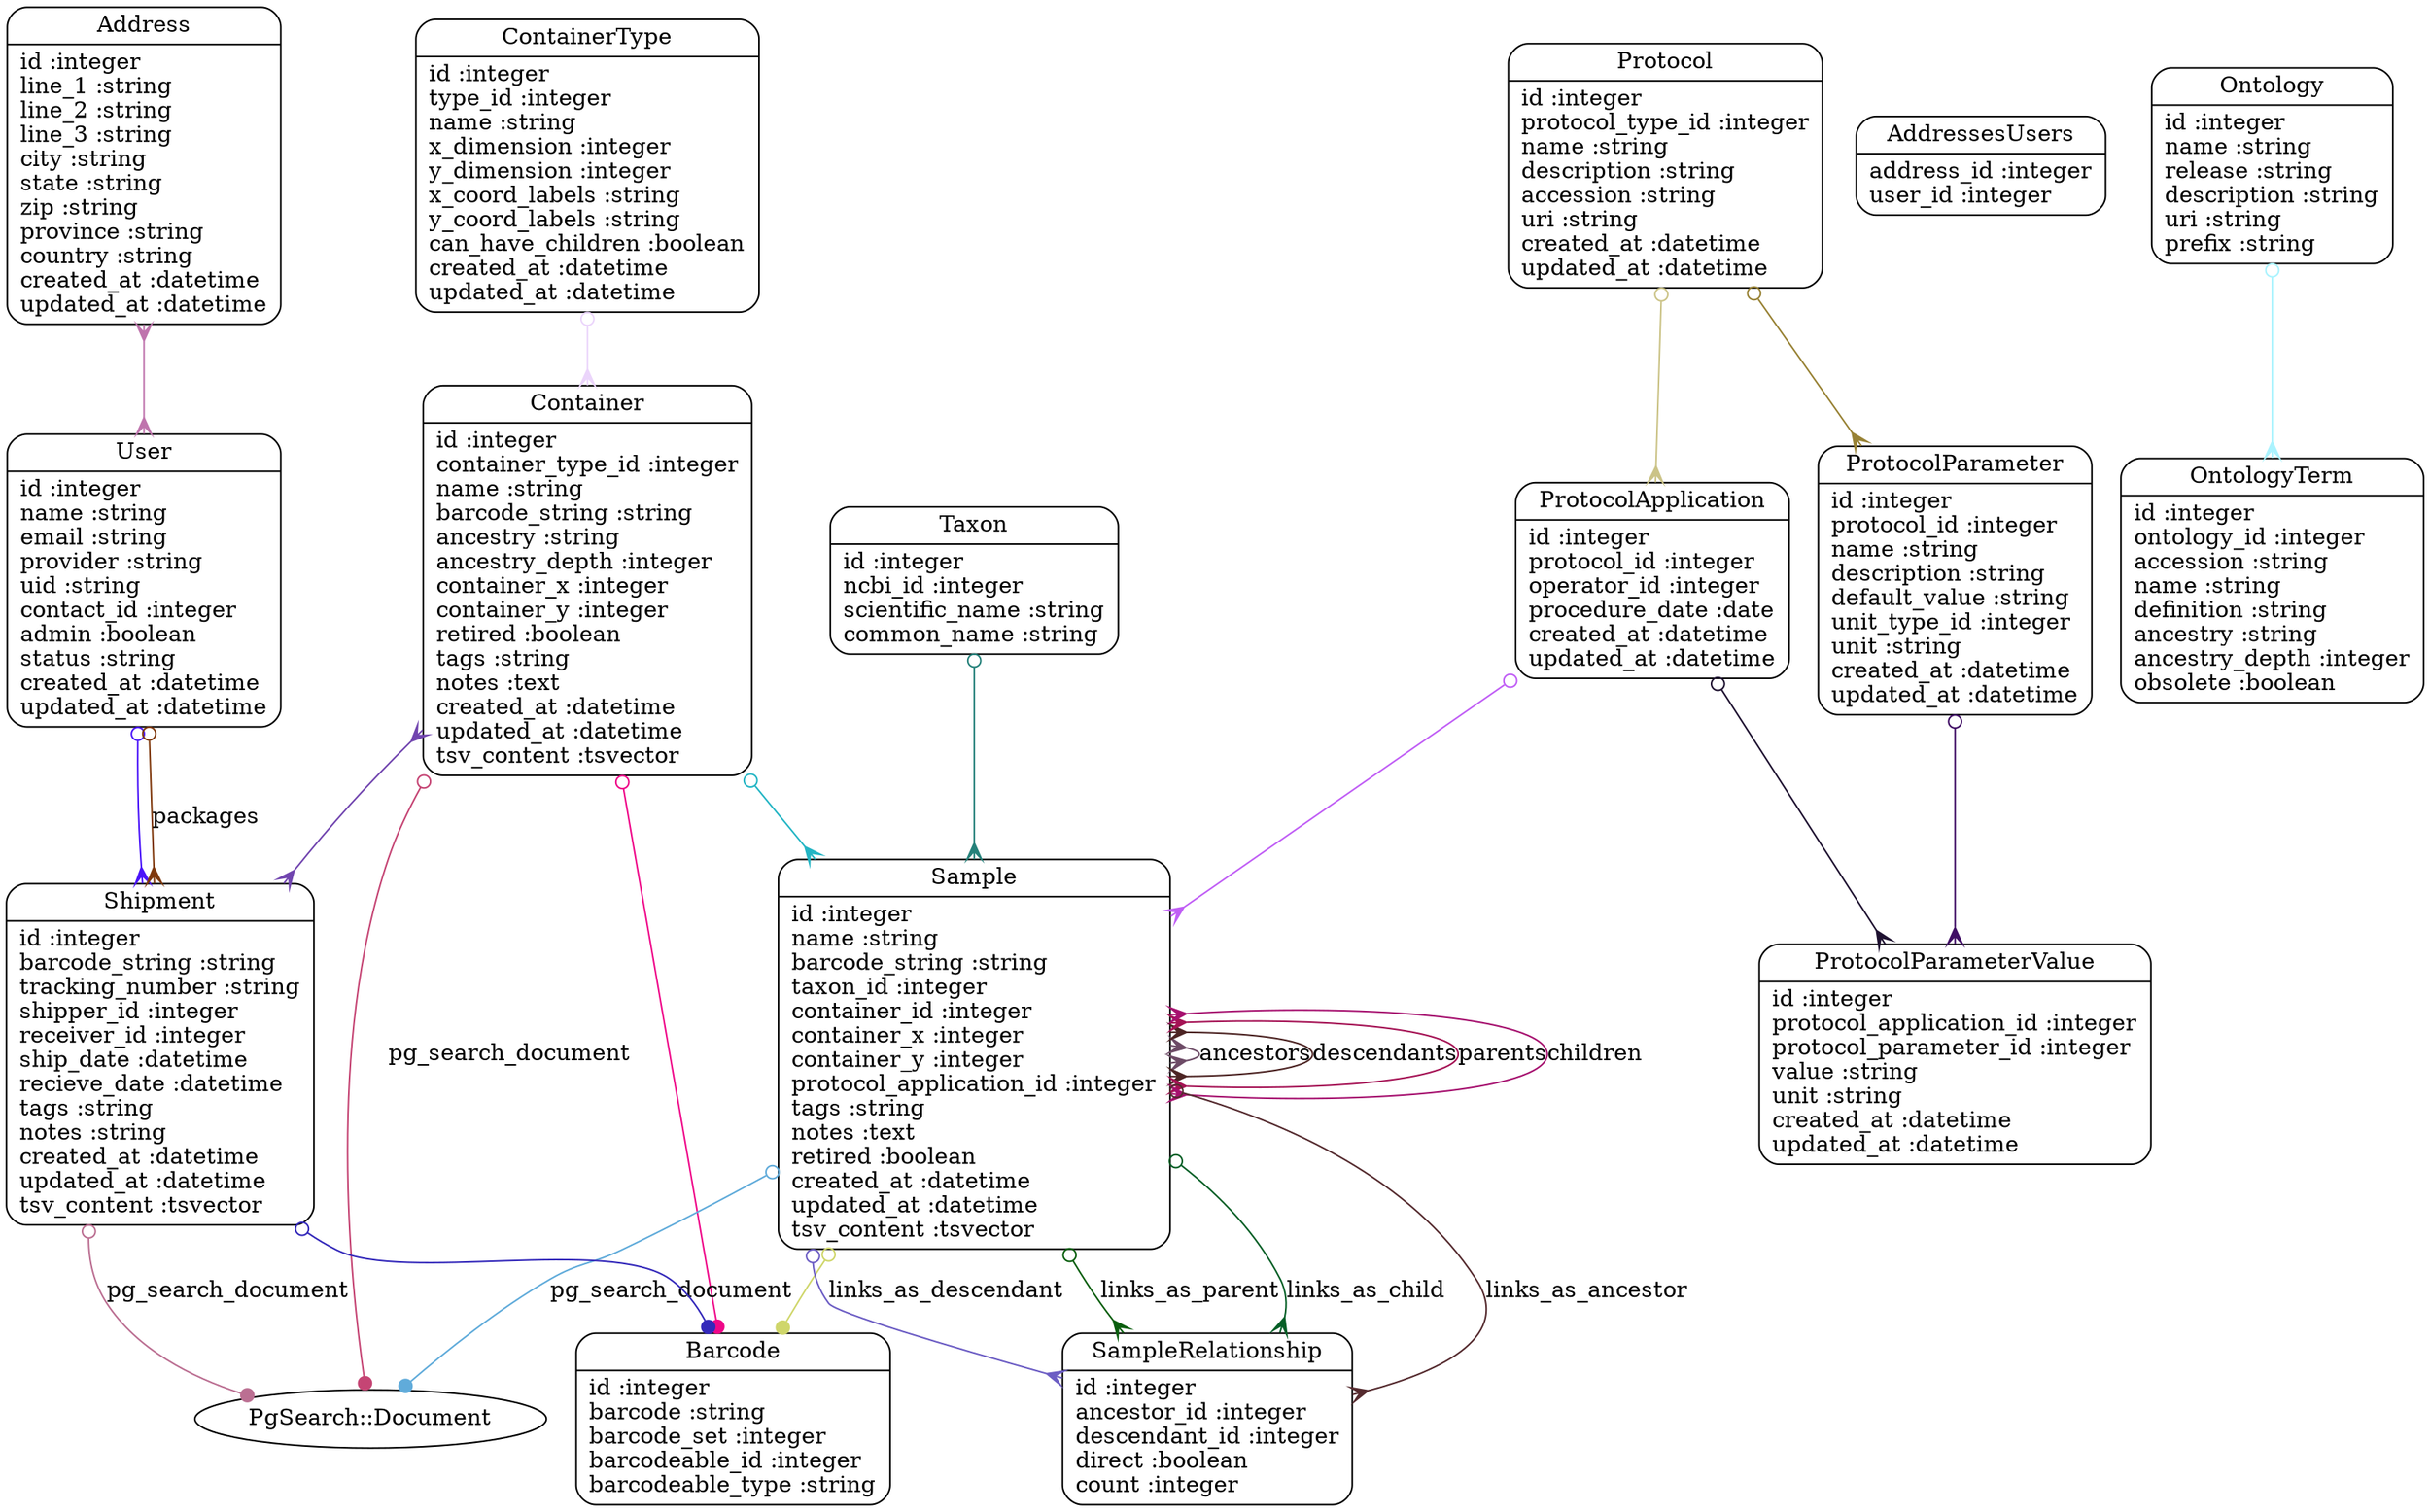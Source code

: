digraph models_diagram {
	graph[overlap=false, splines=true]
	"Address" [shape=Mrecord, label="{Address|id :integer\lline_1 :string\lline_2 :string\lline_3 :string\lcity :string\lstate :string\lzip :string\lprovince :string\lcountry :string\lcreated_at :datetime\lupdated_at :datetime\l}"]
	"AddressesUsers" [shape=Mrecord, label="{AddressesUsers|address_id :integer\luser_id :integer\l}"]
	"Barcode" [shape=Mrecord, label="{Barcode|id :integer\lbarcode :string\lbarcode_set :integer\lbarcodeable_id :integer\lbarcodeable_type :string\l}"]
	"Container" [shape=Mrecord, label="{Container|id :integer\lcontainer_type_id :integer\lname :string\lbarcode_string :string\lancestry :string\lancestry_depth :integer\lcontainer_x :integer\lcontainer_y :integer\lretired :boolean\ltags :string\lnotes :text\lcreated_at :datetime\lupdated_at :datetime\ltsv_content :tsvector\l}"]
	"ContainerType" [shape=Mrecord, label="{ContainerType|id :integer\ltype_id :integer\lname :string\lx_dimension :integer\ly_dimension :integer\lx_coord_labels :string\ly_coord_labels :string\lcan_have_children :boolean\lcreated_at :datetime\lupdated_at :datetime\l}"]
	"Ontology" [shape=Mrecord, label="{Ontology|id :integer\lname :string\lrelease :string\ldescription :string\luri :string\lprefix :string\l}"]
	"OntologyTerm" [shape=Mrecord, label="{OntologyTerm|id :integer\lontology_id :integer\laccession :string\lname :string\ldefinition :string\lancestry :string\lancestry_depth :integer\lobsolete :boolean\l}"]
	"Protocol" [shape=Mrecord, label="{Protocol|id :integer\lprotocol_type_id :integer\lname :string\ldescription :string\laccession :string\luri :string\lcreated_at :datetime\lupdated_at :datetime\l}"]
	"ProtocolApplication" [shape=Mrecord, label="{ProtocolApplication|id :integer\lprotocol_id :integer\loperator_id :integer\lprocedure_date :date\lcreated_at :datetime\lupdated_at :datetime\l}"]
	"ProtocolParameter" [shape=Mrecord, label="{ProtocolParameter|id :integer\lprotocol_id :integer\lname :string\ldescription :string\ldefault_value :string\lunit_type_id :integer\lunit :string\lcreated_at :datetime\lupdated_at :datetime\l}"]
	"ProtocolParameterValue" [shape=Mrecord, label="{ProtocolParameterValue|id :integer\lprotocol_application_id :integer\lprotocol_parameter_id :integer\lvalue :string\lunit :string\lcreated_at :datetime\lupdated_at :datetime\l}"]
	"Sample" [shape=Mrecord, label="{Sample|id :integer\lname :string\lbarcode_string :string\ltaxon_id :integer\lcontainer_id :integer\lcontainer_x :integer\lcontainer_y :integer\lprotocol_application_id :integer\ltags :string\lnotes :text\lretired :boolean\lcreated_at :datetime\lupdated_at :datetime\ltsv_content :tsvector\l}"]
	"SampleRelationship" [shape=Mrecord, label="{SampleRelationship|id :integer\lancestor_id :integer\ldescendant_id :integer\ldirect :boolean\lcount :integer\l}"]
	"Shipment" [shape=Mrecord, label="{Shipment|id :integer\lbarcode_string :string\ltracking_number :string\lshipper_id :integer\lreceiver_id :integer\lship_date :datetime\lrecieve_date :datetime\ltags :string\lnotes :string\lcreated_at :datetime\lupdated_at :datetime\ltsv_content :tsvector\l}"]
	"Taxon" [shape=Mrecord, label="{Taxon|id :integer\lncbi_id :integer\lscientific_name :string\lcommon_name :string\l}"]
	"User" [shape=Mrecord, label="{User|id :integer\lname :string\lemail :string\lprovider :string\luid :string\lcontact_id :integer\ladmin :boolean\lstatus :string\lcreated_at :datetime\lupdated_at :datetime\l}"]
	"Address" -> "User" [arrowtail=crow, arrowhead=crow, dir=both color="#BF74AD"]
	"Container" -> "Sample" [arrowtail=odot, arrowhead=crow, dir=both color="#24B5C4"]
	"Container" -> "Barcode" [arrowtail=odot, arrowhead=dot, dir=both color="#EF0789"]
	"Container" -> "Shipment" [arrowtail=crow, arrowhead=crow, dir=both color="#7145AF"]
	"Container" -> "PgSearch::Document" [label="pg_search_document", arrowtail=odot, arrowhead=dot, dir=both color="#C54574"]
	"ContainerType" -> "Container" [arrowtail=odot, arrowhead=crow, dir=both color="#EBD5FB"]
	"Ontology" -> "OntologyTerm" [arrowtail=odot, arrowhead=crow, dir=both color="#ABF3FE"]
	"Protocol" -> "ProtocolApplication" [arrowtail=odot, arrowhead=crow, dir=both color="#CBC387"]
	"Protocol" -> "ProtocolParameter" [arrowtail=odot, arrowhead=crow, dir=both color="#988235"]
	"ProtocolApplication" -> "Sample" [arrowtail=odot, arrowhead=crow, dir=both color="#C05EF5"]
	"ProtocolApplication" -> "ProtocolParameterValue" [arrowtail=odot, arrowhead=crow, dir=both color="#1F1231"]
	"ProtocolParameter" -> "ProtocolParameterValue" [arrowtail=odot, arrowhead=crow, dir=both color="#400E65"]
	"Sample" -> "Barcode" [arrowtail=odot, arrowhead=dot, dir=both color="#CFD66B"]
	"Sample" -> "SampleRelationship" [label="links_as_ancestor", arrowtail=odot, arrowhead=crow, dir=both color="#552B2F"]
	"Sample" -> "SampleRelationship" [label="links_as_descendant", arrowtail=odot, arrowhead=crow, dir=both color="#6C5DC4"]
	"Sample" -> "Sample" [label="ancestors", arrowtail=crow, arrowhead=crow, dir=both color="#6D4B66"]
	"Sample" -> "Sample" [label="descendants", arrowtail=crow, arrowhead=crow, dir=both color="#4D2524"]
	"Sample" -> "SampleRelationship" [label="links_as_parent", arrowtail=odot, arrowhead=crow, dir=both color="#0A5E0E"]
	"Sample" -> "SampleRelationship" [label="links_as_child", arrowtail=odot, arrowhead=crow, dir=both color="#055F26"]
	"Sample" -> "Sample" [label="parents", arrowtail=crow, arrowhead=crow, dir=both color="#A51355"]
	"Sample" -> "Sample" [label="children", arrowtail=crow, arrowhead=crow, dir=both color="#A6116F"]
	"Sample" -> "PgSearch::Document" [label="pg_search_document", arrowtail=odot, arrowhead=dot, dir=both color="#60ABDA"]
	"Shipment" -> "Barcode" [arrowtail=odot, arrowhead=dot, dir=both color="#3429BA"]
	"Shipment" -> "PgSearch::Document" [label="pg_search_document", arrowtail=odot, arrowhead=dot, dir=both color="#BB6F92"]
	"Taxon" -> "Sample" [arrowtail=odot, arrowhead=crow, dir=both color="#25817A"]
	"User" -> "Shipment" [arrowtail=odot, arrowhead=crow, dir=both color="#4A14F9"]
	"User" -> "Shipment" [label="packages", arrowtail=odot, arrowhead=crow, dir=both color="#7F380C"]
}
